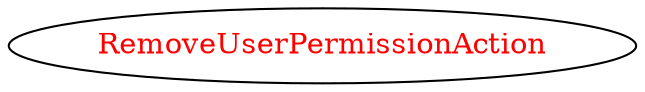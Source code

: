 digraph dependencyGraph {
 concentrate=true;
 ranksep="2.0";
 rankdir="LR"; 
 splines="ortho";
"RemoveUserPermissionAction" [fontcolor="red"];
}
